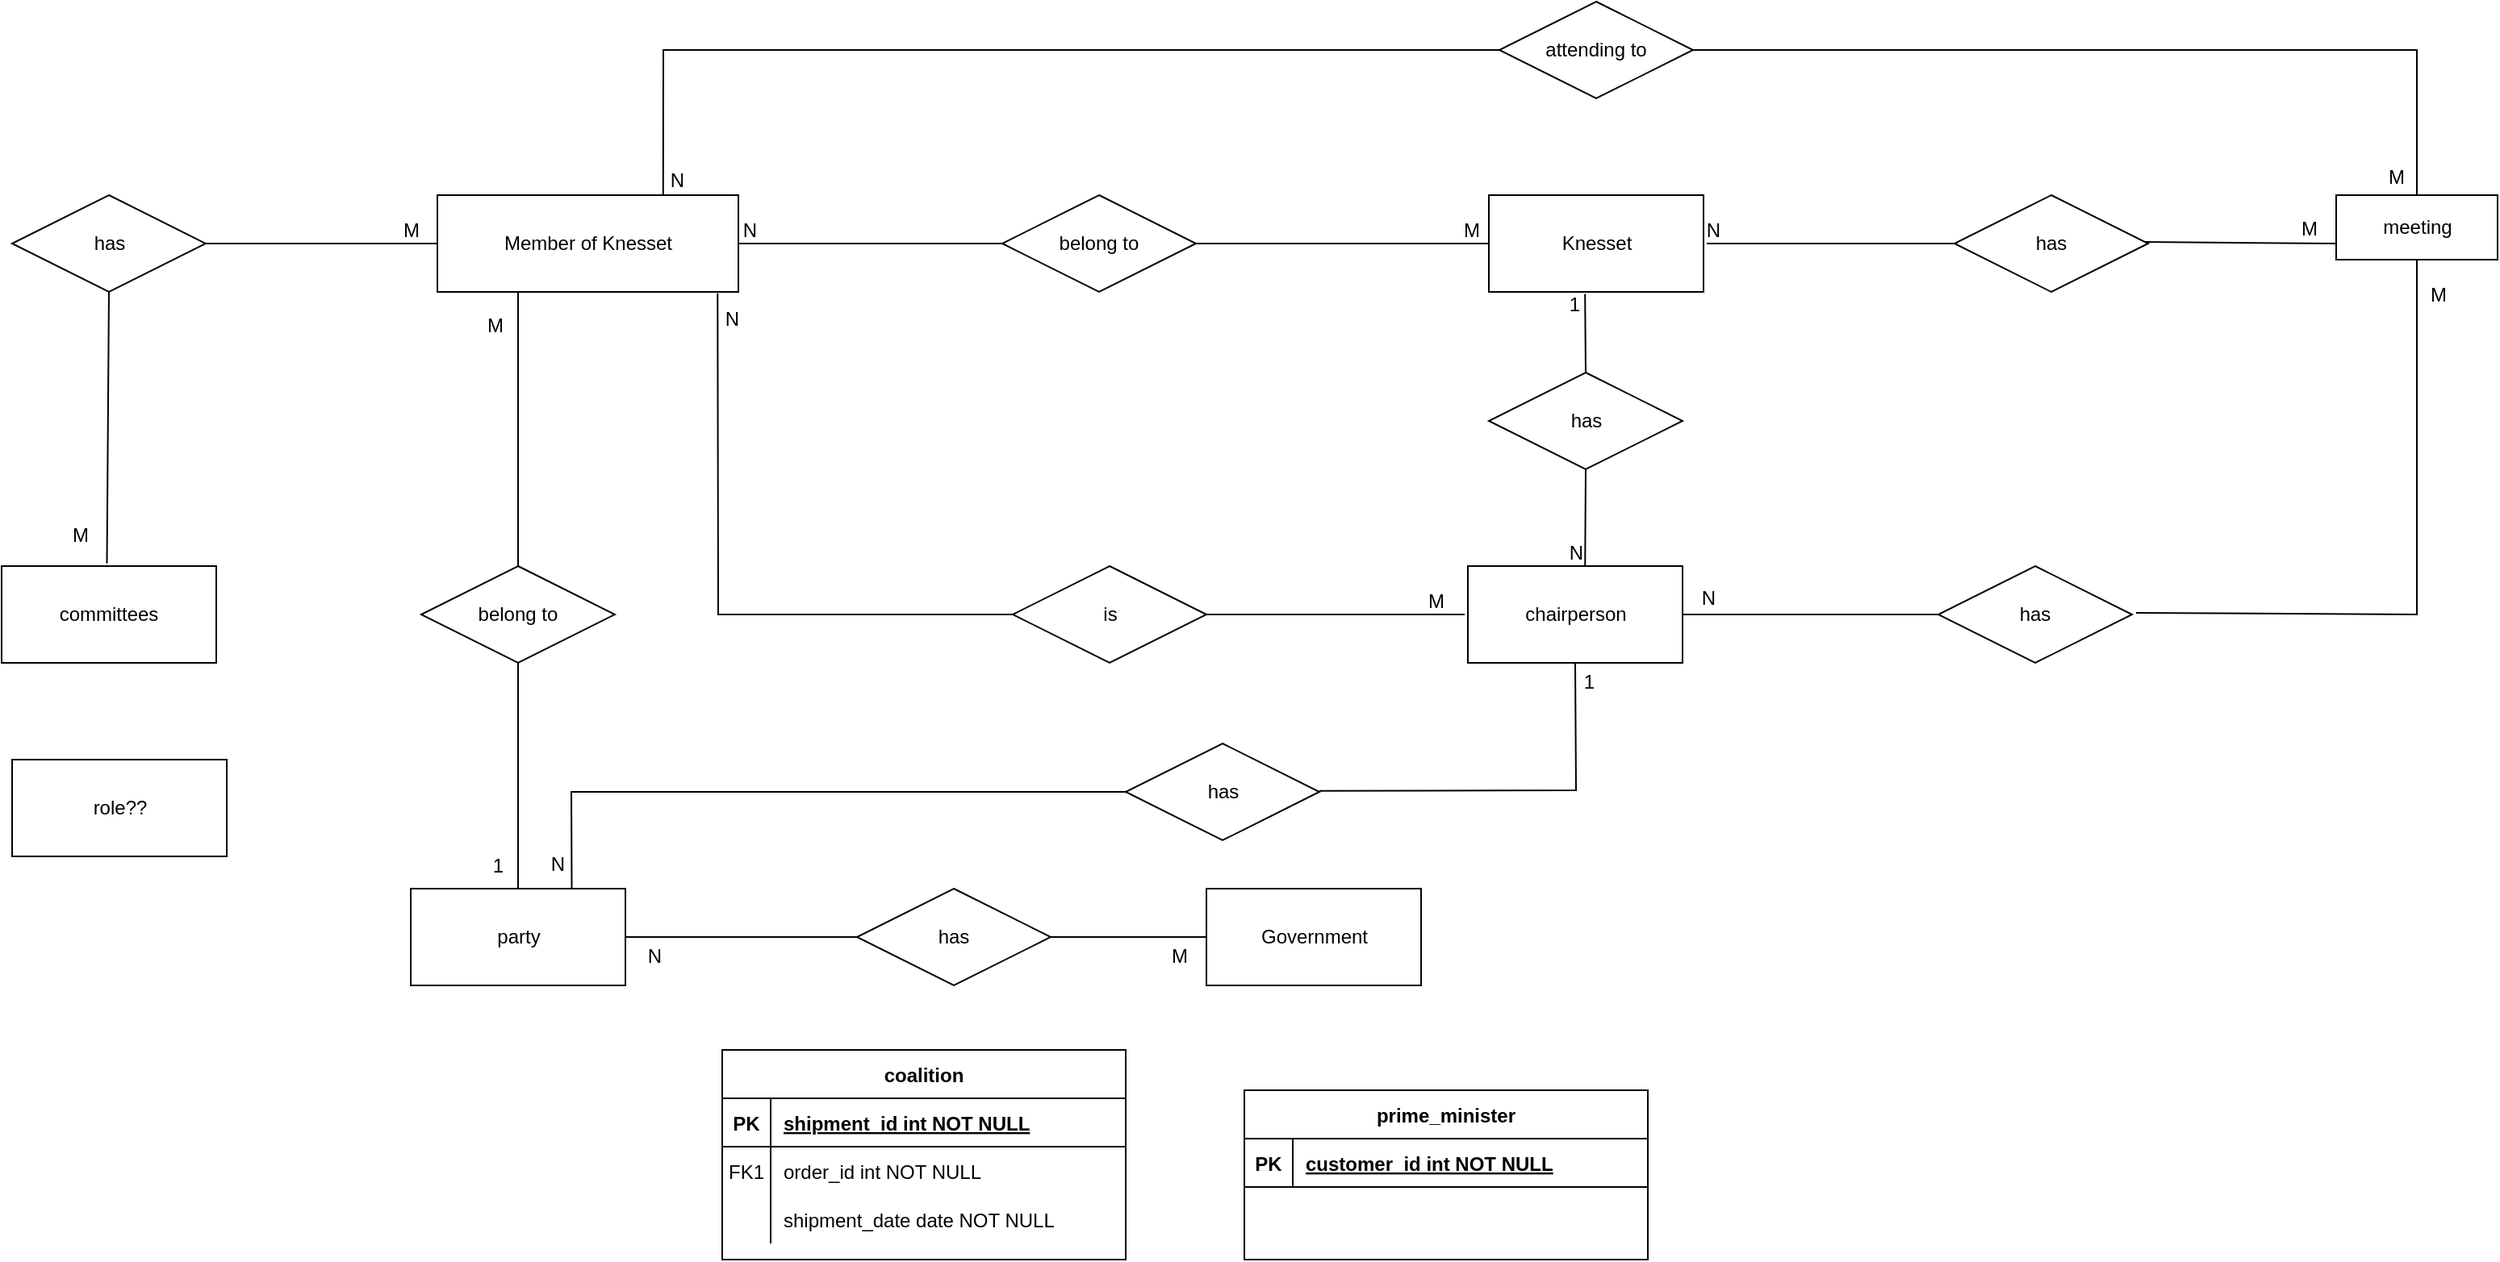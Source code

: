 <mxfile version="21.1.0" type="github">
  <diagram id="R2lEEEUBdFMjLlhIrx00" name="Page-1">
    <mxGraphModel dx="2163" dy="696" grid="1" gridSize="10" guides="1" tooltips="1" connect="1" arrows="1" fold="1" page="1" pageScale="1" pageWidth="850" pageHeight="1100" math="0" shadow="0" extFonts="Permanent Marker^https://fonts.googleapis.com/css?family=Permanent+Marker">
      <root>
        <mxCell id="0" />
        <mxCell id="1" parent="0" />
        <mxCell id="jUXAa7-mGyFEjl9MFrAE-49" value="prime_minister" style="shape=table;startSize=30;container=1;collapsible=1;childLayout=tableLayout;fixedRows=1;rowLines=0;fontStyle=1;align=center;resizeLast=1;" parent="1" vertex="1">
          <mxGeometry x="360" y="815" width="250" height="105" as="geometry" />
        </mxCell>
        <mxCell id="jUXAa7-mGyFEjl9MFrAE-50" value="" style="shape=partialRectangle;collapsible=0;dropTarget=0;pointerEvents=0;fillColor=none;points=[[0,0.5],[1,0.5]];portConstraint=eastwest;top=0;left=0;right=0;bottom=1;" parent="jUXAa7-mGyFEjl9MFrAE-49" vertex="1">
          <mxGeometry y="30" width="250" height="30" as="geometry" />
        </mxCell>
        <mxCell id="jUXAa7-mGyFEjl9MFrAE-51" value="PK" style="shape=partialRectangle;overflow=hidden;connectable=0;fillColor=none;top=0;left=0;bottom=0;right=0;fontStyle=1;" parent="jUXAa7-mGyFEjl9MFrAE-50" vertex="1">
          <mxGeometry width="30" height="30" as="geometry">
            <mxRectangle width="30" height="30" as="alternateBounds" />
          </mxGeometry>
        </mxCell>
        <mxCell id="jUXAa7-mGyFEjl9MFrAE-52" value="customer_id int NOT NULL " style="shape=partialRectangle;overflow=hidden;connectable=0;fillColor=none;top=0;left=0;bottom=0;right=0;align=left;spacingLeft=6;fontStyle=5;" parent="jUXAa7-mGyFEjl9MFrAE-50" vertex="1">
          <mxGeometry x="30" width="220" height="30" as="geometry">
            <mxRectangle width="220" height="30" as="alternateBounds" />
          </mxGeometry>
        </mxCell>
        <mxCell id="jUXAa7-mGyFEjl9MFrAE-54" value="coalition" style="shape=table;startSize=30;container=1;collapsible=1;childLayout=tableLayout;fixedRows=1;rowLines=0;fontStyle=1;align=center;resizeLast=1;" parent="1" vertex="1">
          <mxGeometry x="36.5" y="790" width="250" height="130" as="geometry" />
        </mxCell>
        <mxCell id="jUXAa7-mGyFEjl9MFrAE-55" value="" style="shape=partialRectangle;collapsible=0;dropTarget=0;pointerEvents=0;fillColor=none;points=[[0,0.5],[1,0.5]];portConstraint=eastwest;top=0;left=0;right=0;bottom=1;" parent="jUXAa7-mGyFEjl9MFrAE-54" vertex="1">
          <mxGeometry y="30" width="250" height="30" as="geometry" />
        </mxCell>
        <mxCell id="jUXAa7-mGyFEjl9MFrAE-56" value="PK" style="shape=partialRectangle;overflow=hidden;connectable=0;fillColor=none;top=0;left=0;bottom=0;right=0;fontStyle=1;" parent="jUXAa7-mGyFEjl9MFrAE-55" vertex="1">
          <mxGeometry width="30" height="30" as="geometry">
            <mxRectangle width="30" height="30" as="alternateBounds" />
          </mxGeometry>
        </mxCell>
        <mxCell id="jUXAa7-mGyFEjl9MFrAE-57" value="shipment_id int NOT NULL " style="shape=partialRectangle;overflow=hidden;connectable=0;fillColor=none;top=0;left=0;bottom=0;right=0;align=left;spacingLeft=6;fontStyle=5;" parent="jUXAa7-mGyFEjl9MFrAE-55" vertex="1">
          <mxGeometry x="30" width="220" height="30" as="geometry">
            <mxRectangle width="220" height="30" as="alternateBounds" />
          </mxGeometry>
        </mxCell>
        <mxCell id="jUXAa7-mGyFEjl9MFrAE-58" value="" style="shape=partialRectangle;collapsible=0;dropTarget=0;pointerEvents=0;fillColor=none;points=[[0,0.5],[1,0.5]];portConstraint=eastwest;top=0;left=0;right=0;bottom=0;" parent="jUXAa7-mGyFEjl9MFrAE-54" vertex="1">
          <mxGeometry y="60" width="250" height="30" as="geometry" />
        </mxCell>
        <mxCell id="jUXAa7-mGyFEjl9MFrAE-59" value="FK1" style="shape=partialRectangle;overflow=hidden;connectable=0;fillColor=none;top=0;left=0;bottom=0;right=0;" parent="jUXAa7-mGyFEjl9MFrAE-58" vertex="1">
          <mxGeometry width="30" height="30" as="geometry">
            <mxRectangle width="30" height="30" as="alternateBounds" />
          </mxGeometry>
        </mxCell>
        <mxCell id="jUXAa7-mGyFEjl9MFrAE-60" value="order_id int NOT NULL" style="shape=partialRectangle;overflow=hidden;connectable=0;fillColor=none;top=0;left=0;bottom=0;right=0;align=left;spacingLeft=6;" parent="jUXAa7-mGyFEjl9MFrAE-58" vertex="1">
          <mxGeometry x="30" width="220" height="30" as="geometry">
            <mxRectangle width="220" height="30" as="alternateBounds" />
          </mxGeometry>
        </mxCell>
        <mxCell id="jUXAa7-mGyFEjl9MFrAE-61" value="" style="shape=partialRectangle;collapsible=0;dropTarget=0;pointerEvents=0;fillColor=none;points=[[0,0.5],[1,0.5]];portConstraint=eastwest;top=0;left=0;right=0;bottom=0;" parent="jUXAa7-mGyFEjl9MFrAE-54" vertex="1">
          <mxGeometry y="90" width="250" height="30" as="geometry" />
        </mxCell>
        <mxCell id="jUXAa7-mGyFEjl9MFrAE-62" value="" style="shape=partialRectangle;overflow=hidden;connectable=0;fillColor=none;top=0;left=0;bottom=0;right=0;" parent="jUXAa7-mGyFEjl9MFrAE-61" vertex="1">
          <mxGeometry width="30" height="30" as="geometry">
            <mxRectangle width="30" height="30" as="alternateBounds" />
          </mxGeometry>
        </mxCell>
        <mxCell id="jUXAa7-mGyFEjl9MFrAE-63" value="shipment_date date NOT NULL" style="shape=partialRectangle;overflow=hidden;connectable=0;fillColor=none;top=0;left=0;bottom=0;right=0;align=left;spacingLeft=6;" parent="jUXAa7-mGyFEjl9MFrAE-61" vertex="1">
          <mxGeometry x="30" width="220" height="30" as="geometry">
            <mxRectangle width="220" height="30" as="alternateBounds" />
          </mxGeometry>
        </mxCell>
        <mxCell id="jUXAa7-mGyFEjl9MFrAE-81" value="" style="endArrow=none;html=1;rounded=0;exitX=0;exitY=0.5;exitDx=0;exitDy=0;entryX=1;entryY=0.5;entryDx=0;entryDy=0;" parent="1" target="jUXAa7-mGyFEjl9MFrAE-133" edge="1">
          <mxGeometry relative="1" as="geometry">
            <mxPoint x="216.5" y="290" as="sourcePoint" />
            <mxPoint x="86.5" y="290.0" as="targetPoint" />
          </mxGeometry>
        </mxCell>
        <mxCell id="jUXAa7-mGyFEjl9MFrAE-82" value="N" style="resizable=0;html=1;whiteSpace=wrap;align=right;verticalAlign=bottom;" parent="jUXAa7-mGyFEjl9MFrAE-81" connectable="0" vertex="1">
          <mxGeometry x="1" relative="1" as="geometry">
            <mxPoint x="13" as="offset" />
          </mxGeometry>
        </mxCell>
        <mxCell id="jUXAa7-mGyFEjl9MFrAE-83" value="" style="endArrow=none;html=1;rounded=0;exitX=0;exitY=0.5;exitDx=0;exitDy=0;entryX=1;entryY=0.5;entryDx=0;entryDy=0;" parent="1" source="jUXAa7-mGyFEjl9MFrAE-132" target="Pxb558oeFymsxxHflNNw-9" edge="1">
          <mxGeometry relative="1" as="geometry">
            <mxPoint x="432.5" y="290.21" as="sourcePoint" />
            <mxPoint x="336.5" y="290" as="targetPoint" />
          </mxGeometry>
        </mxCell>
        <mxCell id="jUXAa7-mGyFEjl9MFrAE-84" value="M" style="resizable=0;html=1;whiteSpace=wrap;align=left;verticalAlign=bottom;" parent="jUXAa7-mGyFEjl9MFrAE-83" connectable="0" vertex="1">
          <mxGeometry x="-1" relative="1" as="geometry">
            <mxPoint x="-18" as="offset" />
          </mxGeometry>
        </mxCell>
        <mxCell id="jUXAa7-mGyFEjl9MFrAE-85" value="" style="resizable=0;html=1;whiteSpace=wrap;align=right;verticalAlign=bottom;" parent="jUXAa7-mGyFEjl9MFrAE-83" connectable="0" vertex="1">
          <mxGeometry x="1" relative="1" as="geometry" />
        </mxCell>
        <mxCell id="jUXAa7-mGyFEjl9MFrAE-86" value="" style="endArrow=none;html=1;rounded=0;exitX=0;exitY=0.5;exitDx=0;exitDy=0;entryX=0.931;entryY=1.015;entryDx=0;entryDy=0;entryPerimeter=0;" parent="1" target="jUXAa7-mGyFEjl9MFrAE-133" edge="1">
          <mxGeometry relative="1" as="geometry">
            <mxPoint x="216.5" y="520.0" as="sourcePoint" />
            <mxPoint x="66.5" y="350" as="targetPoint" />
            <Array as="points">
              <mxPoint x="34" y="520" />
            </Array>
          </mxGeometry>
        </mxCell>
        <mxCell id="jUXAa7-mGyFEjl9MFrAE-87" value="N" style="resizable=0;html=1;whiteSpace=wrap;align=right;verticalAlign=bottom;" parent="jUXAa7-mGyFEjl9MFrAE-86" connectable="0" vertex="1">
          <mxGeometry x="1" relative="1" as="geometry">
            <mxPoint x="15" y="24" as="offset" />
          </mxGeometry>
        </mxCell>
        <mxCell id="jUXAa7-mGyFEjl9MFrAE-89" value="" style="endArrow=none;html=1;rounded=0;entryX=1;entryY=0.5;entryDx=0;entryDy=0;" parent="1" edge="1">
          <mxGeometry relative="1" as="geometry">
            <mxPoint x="496.5" y="520" as="sourcePoint" />
            <mxPoint x="336.5" y="520.0" as="targetPoint" />
          </mxGeometry>
        </mxCell>
        <mxCell id="jUXAa7-mGyFEjl9MFrAE-90" value="M" style="resizable=0;html=1;whiteSpace=wrap;align=left;verticalAlign=bottom;" parent="jUXAa7-mGyFEjl9MFrAE-89" connectable="0" vertex="1">
          <mxGeometry x="-1" relative="1" as="geometry">
            <mxPoint x="-25" as="offset" />
          </mxGeometry>
        </mxCell>
        <mxCell id="jUXAa7-mGyFEjl9MFrAE-91" value="" style="resizable=0;html=1;whiteSpace=wrap;align=right;verticalAlign=bottom;" parent="jUXAa7-mGyFEjl9MFrAE-89" connectable="0" vertex="1">
          <mxGeometry x="1" relative="1" as="geometry" />
        </mxCell>
        <mxCell id="jUXAa7-mGyFEjl9MFrAE-93" value="" style="endArrow=none;html=1;rounded=0;exitX=0.5;exitY=0;exitDx=0;exitDy=0;entryX=0.448;entryY=1.02;entryDx=0;entryDy=0;entryPerimeter=0;" parent="1" target="jUXAa7-mGyFEjl9MFrAE-132" edge="1">
          <mxGeometry relative="1" as="geometry">
            <mxPoint x="571.5" y="370" as="sourcePoint" />
            <mxPoint x="575.562" y="320" as="targetPoint" />
          </mxGeometry>
        </mxCell>
        <mxCell id="jUXAa7-mGyFEjl9MFrAE-94" value="1" style="resizable=0;html=1;whiteSpace=wrap;align=right;verticalAlign=bottom;" parent="jUXAa7-mGyFEjl9MFrAE-93" connectable="0" vertex="1">
          <mxGeometry x="1" relative="1" as="geometry">
            <mxPoint x="-2" y="15" as="offset" />
          </mxGeometry>
        </mxCell>
        <mxCell id="jUXAa7-mGyFEjl9MFrAE-97" value="" style="endArrow=none;html=1;rounded=0;exitX=0.5;exitY=1;exitDx=0;exitDy=0;entryX=0.546;entryY=0.016;entryDx=0;entryDy=0;entryPerimeter=0;" parent="1" target="jUXAa7-mGyFEjl9MFrAE-131" edge="1">
          <mxGeometry relative="1" as="geometry">
            <mxPoint x="571.5" y="430" as="sourcePoint" />
            <mxPoint x="571.5" y="460" as="targetPoint" />
          </mxGeometry>
        </mxCell>
        <mxCell id="jUXAa7-mGyFEjl9MFrAE-98" value="N" style="resizable=0;html=1;whiteSpace=wrap;align=right;verticalAlign=bottom;" parent="jUXAa7-mGyFEjl9MFrAE-97" connectable="0" vertex="1">
          <mxGeometry x="1" relative="1" as="geometry" />
        </mxCell>
        <mxCell id="jUXAa7-mGyFEjl9MFrAE-100" value="" style="endArrow=none;html=1;rounded=0;" parent="1" source="Pxb558oeFymsxxHflNNw-11" edge="1">
          <mxGeometry relative="1" as="geometry">
            <mxPoint x="796.5" y="290" as="sourcePoint" />
            <mxPoint x="646.5" y="290" as="targetPoint" />
          </mxGeometry>
        </mxCell>
        <mxCell id="jUXAa7-mGyFEjl9MFrAE-101" value="N" style="resizable=0;html=1;whiteSpace=wrap;align=right;verticalAlign=bottom;" parent="jUXAa7-mGyFEjl9MFrAE-100" connectable="0" vertex="1">
          <mxGeometry x="1" relative="1" as="geometry">
            <mxPoint x="10" as="offset" />
          </mxGeometry>
        </mxCell>
        <mxCell id="jUXAa7-mGyFEjl9MFrAE-102" value="" style="endArrow=none;html=1;rounded=0;entryX=0;entryY=0.75;entryDx=0;entryDy=0;" parent="1" target="jUXAa7-mGyFEjl9MFrAE-130" edge="1">
          <mxGeometry relative="1" as="geometry">
            <mxPoint x="916.5" y="289" as="sourcePoint" />
            <mxPoint x="1003.75" y="289.82" as="targetPoint" />
          </mxGeometry>
        </mxCell>
        <mxCell id="jUXAa7-mGyFEjl9MFrAE-103" value="M" style="resizable=0;html=1;whiteSpace=wrap;align=right;verticalAlign=bottom;" parent="jUXAa7-mGyFEjl9MFrAE-102" connectable="0" vertex="1">
          <mxGeometry x="1" relative="1" as="geometry">
            <mxPoint x="-10" as="offset" />
          </mxGeometry>
        </mxCell>
        <mxCell id="jUXAa7-mGyFEjl9MFrAE-111" value="" style="endArrow=none;html=1;rounded=0;entryX=0;entryY=0.5;entryDx=0;entryDy=0;" parent="1" target="jUXAa7-mGyFEjl9MFrAE-133" edge="1">
          <mxGeometry relative="1" as="geometry">
            <mxPoint x="-283.5" y="290" as="sourcePoint" />
            <mxPoint x="-163.5" y="290.0" as="targetPoint" />
          </mxGeometry>
        </mxCell>
        <mxCell id="jUXAa7-mGyFEjl9MFrAE-112" value="M" style="resizable=0;html=1;whiteSpace=wrap;align=right;verticalAlign=bottom;" parent="jUXAa7-mGyFEjl9MFrAE-111" connectable="0" vertex="1">
          <mxGeometry x="1" relative="1" as="geometry">
            <mxPoint x="-10" as="offset" />
          </mxGeometry>
        </mxCell>
        <mxCell id="jUXAa7-mGyFEjl9MFrAE-113" value="" style="endArrow=none;html=1;rounded=0;entryX=0.395;entryY=-0.013;entryDx=0;entryDy=0;exitX=0.5;exitY=1;exitDx=0;exitDy=0;entryPerimeter=0;" parent="1" edge="1">
          <mxGeometry relative="1" as="geometry">
            <mxPoint x="-343.5" y="320" as="sourcePoint" />
            <mxPoint x="-344.75" y="488.31" as="targetPoint" />
          </mxGeometry>
        </mxCell>
        <mxCell id="jUXAa7-mGyFEjl9MFrAE-114" value="M" style="resizable=0;html=1;whiteSpace=wrap;align=right;verticalAlign=bottom;" parent="jUXAa7-mGyFEjl9MFrAE-113" connectable="0" vertex="1">
          <mxGeometry x="1" relative="1" as="geometry">
            <mxPoint x="-10" y="-9" as="offset" />
          </mxGeometry>
        </mxCell>
        <mxCell id="jUXAa7-mGyFEjl9MFrAE-117" value="" style="endArrow=none;html=1;rounded=0;exitX=0.5;exitY=1;exitDx=0;exitDy=0;entryX=0.5;entryY=0;entryDx=0;entryDy=0;" parent="1" target="jUXAa7-mGyFEjl9MFrAE-134" edge="1">
          <mxGeometry relative="1" as="geometry">
            <mxPoint x="-90" y="550.0" as="sourcePoint" />
            <mxPoint x="-55.5" y="690" as="targetPoint" />
          </mxGeometry>
        </mxCell>
        <mxCell id="jUXAa7-mGyFEjl9MFrAE-118" value="1" style="resizable=0;html=1;whiteSpace=wrap;align=right;verticalAlign=bottom;" parent="jUXAa7-mGyFEjl9MFrAE-117" connectable="0" vertex="1">
          <mxGeometry x="1" relative="1" as="geometry">
            <mxPoint x="-8" y="-6" as="offset" />
          </mxGeometry>
        </mxCell>
        <mxCell id="jUXAa7-mGyFEjl9MFrAE-119" value="" style="endArrow=none;html=1;rounded=0;exitX=0.5;exitY=0;exitDx=0;exitDy=0;" parent="1" edge="1">
          <mxGeometry relative="1" as="geometry">
            <mxPoint x="-90" y="490" as="sourcePoint" />
            <mxPoint x="-90" y="320" as="targetPoint" />
          </mxGeometry>
        </mxCell>
        <mxCell id="jUXAa7-mGyFEjl9MFrAE-120" value="M" style="resizable=0;html=1;whiteSpace=wrap;align=right;verticalAlign=bottom;" parent="jUXAa7-mGyFEjl9MFrAE-119" connectable="0" vertex="1">
          <mxGeometry x="1" relative="1" as="geometry">
            <mxPoint x="-8" y="29" as="offset" />
          </mxGeometry>
        </mxCell>
        <mxCell id="jUXAa7-mGyFEjl9MFrAE-124" value="" style="endArrow=none;html=1;rounded=0;entryX=1;entryY=0.5;entryDx=0;entryDy=0;" parent="1" target="jUXAa7-mGyFEjl9MFrAE-131" edge="1">
          <mxGeometry relative="1" as="geometry">
            <mxPoint x="792.5" y="520.0" as="sourcePoint" />
            <mxPoint x="684.5" y="522" as="targetPoint" />
          </mxGeometry>
        </mxCell>
        <mxCell id="jUXAa7-mGyFEjl9MFrAE-125" value="N" style="resizable=0;html=1;whiteSpace=wrap;align=right;verticalAlign=bottom;" parent="jUXAa7-mGyFEjl9MFrAE-124" connectable="0" vertex="1">
          <mxGeometry x="1" relative="1" as="geometry">
            <mxPoint x="22" y="-2" as="offset" />
          </mxGeometry>
        </mxCell>
        <mxCell id="jUXAa7-mGyFEjl9MFrAE-127" value="" style="endArrow=none;html=1;rounded=0;entryX=0.5;entryY=1;entryDx=0;entryDy=0;" parent="1" target="jUXAa7-mGyFEjl9MFrAE-130" edge="1">
          <mxGeometry relative="1" as="geometry">
            <mxPoint x="912.5" y="519" as="sourcePoint" />
            <mxPoint x="1086.5" y="330" as="targetPoint" />
            <Array as="points">
              <mxPoint x="1086.5" y="520" />
            </Array>
          </mxGeometry>
        </mxCell>
        <mxCell id="jUXAa7-mGyFEjl9MFrAE-128" value="M" style="resizable=0;html=1;whiteSpace=wrap;align=right;verticalAlign=bottom;" parent="jUXAa7-mGyFEjl9MFrAE-127" connectable="0" vertex="1">
          <mxGeometry x="1" relative="1" as="geometry">
            <mxPoint x="20" y="30" as="offset" />
          </mxGeometry>
        </mxCell>
        <mxCell id="jUXAa7-mGyFEjl9MFrAE-130" value="meeting" style="whiteSpace=wrap;html=1;align=center;" parent="1" vertex="1">
          <mxGeometry x="1036.5" y="260" width="100" height="40" as="geometry" />
        </mxCell>
        <mxCell id="jUXAa7-mGyFEjl9MFrAE-131" value="chairperson" style="whiteSpace=wrap;html=1;align=center;" parent="1" vertex="1">
          <mxGeometry x="498.5" y="490" width="133" height="60" as="geometry" />
        </mxCell>
        <mxCell id="jUXAa7-mGyFEjl9MFrAE-132" value="Knesset" style="whiteSpace=wrap;html=1;align=center;" parent="1" vertex="1">
          <mxGeometry x="511.5" y="260" width="133" height="60" as="geometry" />
        </mxCell>
        <mxCell id="jUXAa7-mGyFEjl9MFrAE-133" value="Member of Knesset" style="whiteSpace=wrap;html=1;align=center;" parent="1" vertex="1">
          <mxGeometry x="-140" y="260" width="186.5" height="60" as="geometry" />
        </mxCell>
        <mxCell id="jUXAa7-mGyFEjl9MFrAE-134" value="party" style="whiteSpace=wrap;html=1;align=center;" parent="1" vertex="1">
          <mxGeometry x="-156.5" y="690" width="133" height="60" as="geometry" />
        </mxCell>
        <mxCell id="jUXAa7-mGyFEjl9MFrAE-135" value="Government" style="whiteSpace=wrap;html=1;align=center;" parent="1" vertex="1">
          <mxGeometry x="336.5" y="690" width="133" height="60" as="geometry" />
        </mxCell>
        <mxCell id="jUXAa7-mGyFEjl9MFrAE-140" value="" style="endArrow=none;html=1;rounded=0;entryX=1;entryY=0.5;entryDx=0;entryDy=0;exitX=0;exitY=0.5;exitDx=0;exitDy=0;" parent="1" source="Pxb558oeFymsxxHflNNw-6" target="jUXAa7-mGyFEjl9MFrAE-134" edge="1">
          <mxGeometry relative="1" as="geometry">
            <mxPoint x="116.5" y="720" as="sourcePoint" />
            <mxPoint x="266.5" y="760" as="targetPoint" />
          </mxGeometry>
        </mxCell>
        <mxCell id="jUXAa7-mGyFEjl9MFrAE-141" value="N" style="resizable=0;html=1;whiteSpace=wrap;align=right;verticalAlign=bottom;" parent="jUXAa7-mGyFEjl9MFrAE-140" connectable="0" vertex="1">
          <mxGeometry x="1" relative="1" as="geometry">
            <mxPoint x="24" y="20" as="offset" />
          </mxGeometry>
        </mxCell>
        <mxCell id="jUXAa7-mGyFEjl9MFrAE-142" value="" style="endArrow=none;html=1;rounded=0;entryX=0;entryY=0.5;entryDx=0;entryDy=0;exitX=1;exitY=0.5;exitDx=0;exitDy=0;" parent="1" target="jUXAa7-mGyFEjl9MFrAE-135" edge="1">
          <mxGeometry relative="1" as="geometry">
            <mxPoint x="236.5" y="720" as="sourcePoint" />
            <mxPoint x="266.5" y="760" as="targetPoint" />
          </mxGeometry>
        </mxCell>
        <mxCell id="jUXAa7-mGyFEjl9MFrAE-143" value="M" style="resizable=0;html=1;whiteSpace=wrap;align=right;verticalAlign=bottom;" parent="jUXAa7-mGyFEjl9MFrAE-142" connectable="0" vertex="1">
          <mxGeometry x="1" relative="1" as="geometry">
            <mxPoint x="-10" y="20" as="offset" />
          </mxGeometry>
        </mxCell>
        <mxCell id="jUXAa7-mGyFEjl9MFrAE-144" value="" style="endArrow=none;html=1;rounded=0;entryX=0.75;entryY=0;entryDx=0;entryDy=0;exitX=0;exitY=0.5;exitDx=0;exitDy=0;" parent="1" target="jUXAa7-mGyFEjl9MFrAE-134" edge="1">
          <mxGeometry relative="1" as="geometry">
            <mxPoint x="286.5" y="630" as="sourcePoint" />
            <mxPoint x="46.5" y="650" as="targetPoint" />
            <Array as="points">
              <mxPoint x="-57" y="630" />
            </Array>
          </mxGeometry>
        </mxCell>
        <mxCell id="jUXAa7-mGyFEjl9MFrAE-145" value="N" style="resizable=0;html=1;whiteSpace=wrap;align=right;verticalAlign=bottom;" parent="jUXAa7-mGyFEjl9MFrAE-144" connectable="0" vertex="1">
          <mxGeometry x="1" relative="1" as="geometry">
            <mxPoint x="-3" y="-6" as="offset" />
          </mxGeometry>
        </mxCell>
        <mxCell id="jUXAa7-mGyFEjl9MFrAE-147" value="" style="endArrow=none;html=1;rounded=0;entryX=0.5;entryY=1;entryDx=0;entryDy=0;" parent="1" target="jUXAa7-mGyFEjl9MFrAE-131" edge="1">
          <mxGeometry relative="1" as="geometry">
            <mxPoint x="406.5" y="629.41" as="sourcePoint" />
            <mxPoint x="566.5" y="629.41" as="targetPoint" />
            <Array as="points">
              <mxPoint x="565.5" y="629" />
            </Array>
          </mxGeometry>
        </mxCell>
        <mxCell id="jUXAa7-mGyFEjl9MFrAE-148" value="1" style="resizable=0;html=1;whiteSpace=wrap;align=right;verticalAlign=bottom;" parent="jUXAa7-mGyFEjl9MFrAE-147" connectable="0" vertex="1">
          <mxGeometry x="1" relative="1" as="geometry">
            <mxPoint x="13" y="20" as="offset" />
          </mxGeometry>
        </mxCell>
        <mxCell id="jUXAa7-mGyFEjl9MFrAE-149" value="committees" style="whiteSpace=wrap;html=1;align=center;" parent="1" vertex="1">
          <mxGeometry x="-410" y="490" width="133" height="60" as="geometry" />
        </mxCell>
        <mxCell id="jUXAa7-mGyFEjl9MFrAE-151" value="" style="endArrow=none;html=1;rounded=0;exitX=0;exitY=0.5;exitDx=0;exitDy=0;entryX=0.75;entryY=0;entryDx=0;entryDy=0;" parent="1" target="jUXAa7-mGyFEjl9MFrAE-133" edge="1">
          <mxGeometry relative="1" as="geometry">
            <mxPoint x="518" y="170" as="sourcePoint" />
            <mxPoint x="-13.5" y="170" as="targetPoint" />
            <Array as="points">
              <mxPoint y="170" />
            </Array>
          </mxGeometry>
        </mxCell>
        <mxCell id="jUXAa7-mGyFEjl9MFrAE-152" value="N" style="resizable=0;html=1;whiteSpace=wrap;align=right;verticalAlign=bottom;" parent="jUXAa7-mGyFEjl9MFrAE-151" connectable="0" vertex="1">
          <mxGeometry x="1" relative="1" as="geometry">
            <mxPoint x="15" as="offset" />
          </mxGeometry>
        </mxCell>
        <mxCell id="jUXAa7-mGyFEjl9MFrAE-153" value="" style="endArrow=none;html=1;rounded=0;entryX=0.5;entryY=0;entryDx=0;entryDy=0;exitX=1;exitY=0.5;exitDx=0;exitDy=0;" parent="1" target="jUXAa7-mGyFEjl9MFrAE-130" edge="1">
          <mxGeometry relative="1" as="geometry">
            <mxPoint x="638" y="170" as="sourcePoint" />
            <mxPoint x="846.5" y="170.5" as="targetPoint" />
            <Array as="points">
              <mxPoint x="1086.5" y="170" />
            </Array>
          </mxGeometry>
        </mxCell>
        <mxCell id="jUXAa7-mGyFEjl9MFrAE-154" value="M" style="resizable=0;html=1;whiteSpace=wrap;align=right;verticalAlign=bottom;" parent="jUXAa7-mGyFEjl9MFrAE-153" connectable="0" vertex="1">
          <mxGeometry x="1" relative="1" as="geometry">
            <mxPoint x="-6" y="-3" as="offset" />
          </mxGeometry>
        </mxCell>
        <mxCell id="jUXAa7-mGyFEjl9MFrAE-155" value="role??" style="whiteSpace=wrap;html=1;align=center;" parent="1" vertex="1">
          <mxGeometry x="-403.5" y="610" width="133" height="60" as="geometry" />
        </mxCell>
        <mxCell id="Pxb558oeFymsxxHflNNw-4" value="has" style="shape=rhombus;perimeter=rhombusPerimeter;whiteSpace=wrap;html=1;align=center;" vertex="1" parent="1">
          <mxGeometry x="511.5" y="370" width="120" height="60" as="geometry" />
        </mxCell>
        <mxCell id="Pxb558oeFymsxxHflNNw-5" value="has" style="shape=rhombus;perimeter=rhombusPerimeter;whiteSpace=wrap;html=1;align=center;" vertex="1" parent="1">
          <mxGeometry x="286.5" y="600" width="120" height="60" as="geometry" />
        </mxCell>
        <mxCell id="Pxb558oeFymsxxHflNNw-6" value="has" style="shape=rhombus;perimeter=rhombusPerimeter;whiteSpace=wrap;html=1;align=center;" vertex="1" parent="1">
          <mxGeometry x="120" y="690" width="120" height="60" as="geometry" />
        </mxCell>
        <mxCell id="Pxb558oeFymsxxHflNNw-7" value="is" style="shape=rhombus;perimeter=rhombusPerimeter;whiteSpace=wrap;html=1;align=center;" vertex="1" parent="1">
          <mxGeometry x="216.5" y="490" width="120" height="60" as="geometry" />
        </mxCell>
        <mxCell id="Pxb558oeFymsxxHflNNw-8" value="belong to" style="shape=rhombus;perimeter=rhombusPerimeter;whiteSpace=wrap;html=1;align=center;" vertex="1" parent="1">
          <mxGeometry x="-150" y="490" width="120" height="60" as="geometry" />
        </mxCell>
        <mxCell id="Pxb558oeFymsxxHflNNw-9" value="belong to" style="shape=rhombus;perimeter=rhombusPerimeter;whiteSpace=wrap;html=1;align=center;" vertex="1" parent="1">
          <mxGeometry x="210" y="260" width="120" height="60" as="geometry" />
        </mxCell>
        <mxCell id="Pxb558oeFymsxxHflNNw-10" value="has" style="shape=rhombus;perimeter=rhombusPerimeter;whiteSpace=wrap;html=1;align=center;" vertex="1" parent="1">
          <mxGeometry x="790" y="490" width="120" height="60" as="geometry" />
        </mxCell>
        <mxCell id="Pxb558oeFymsxxHflNNw-11" value="has" style="shape=rhombus;perimeter=rhombusPerimeter;whiteSpace=wrap;html=1;align=center;" vertex="1" parent="1">
          <mxGeometry x="800" y="260" width="120" height="60" as="geometry" />
        </mxCell>
        <mxCell id="Pxb558oeFymsxxHflNNw-12" value="attending to" style="shape=rhombus;perimeter=rhombusPerimeter;whiteSpace=wrap;html=1;align=center;" vertex="1" parent="1">
          <mxGeometry x="518" y="140" width="120" height="60" as="geometry" />
        </mxCell>
        <mxCell id="Pxb558oeFymsxxHflNNw-13" value="has" style="shape=rhombus;perimeter=rhombusPerimeter;whiteSpace=wrap;html=1;align=center;" vertex="1" parent="1">
          <mxGeometry x="-403.5" y="260" width="120" height="60" as="geometry" />
        </mxCell>
      </root>
    </mxGraphModel>
  </diagram>
</mxfile>
